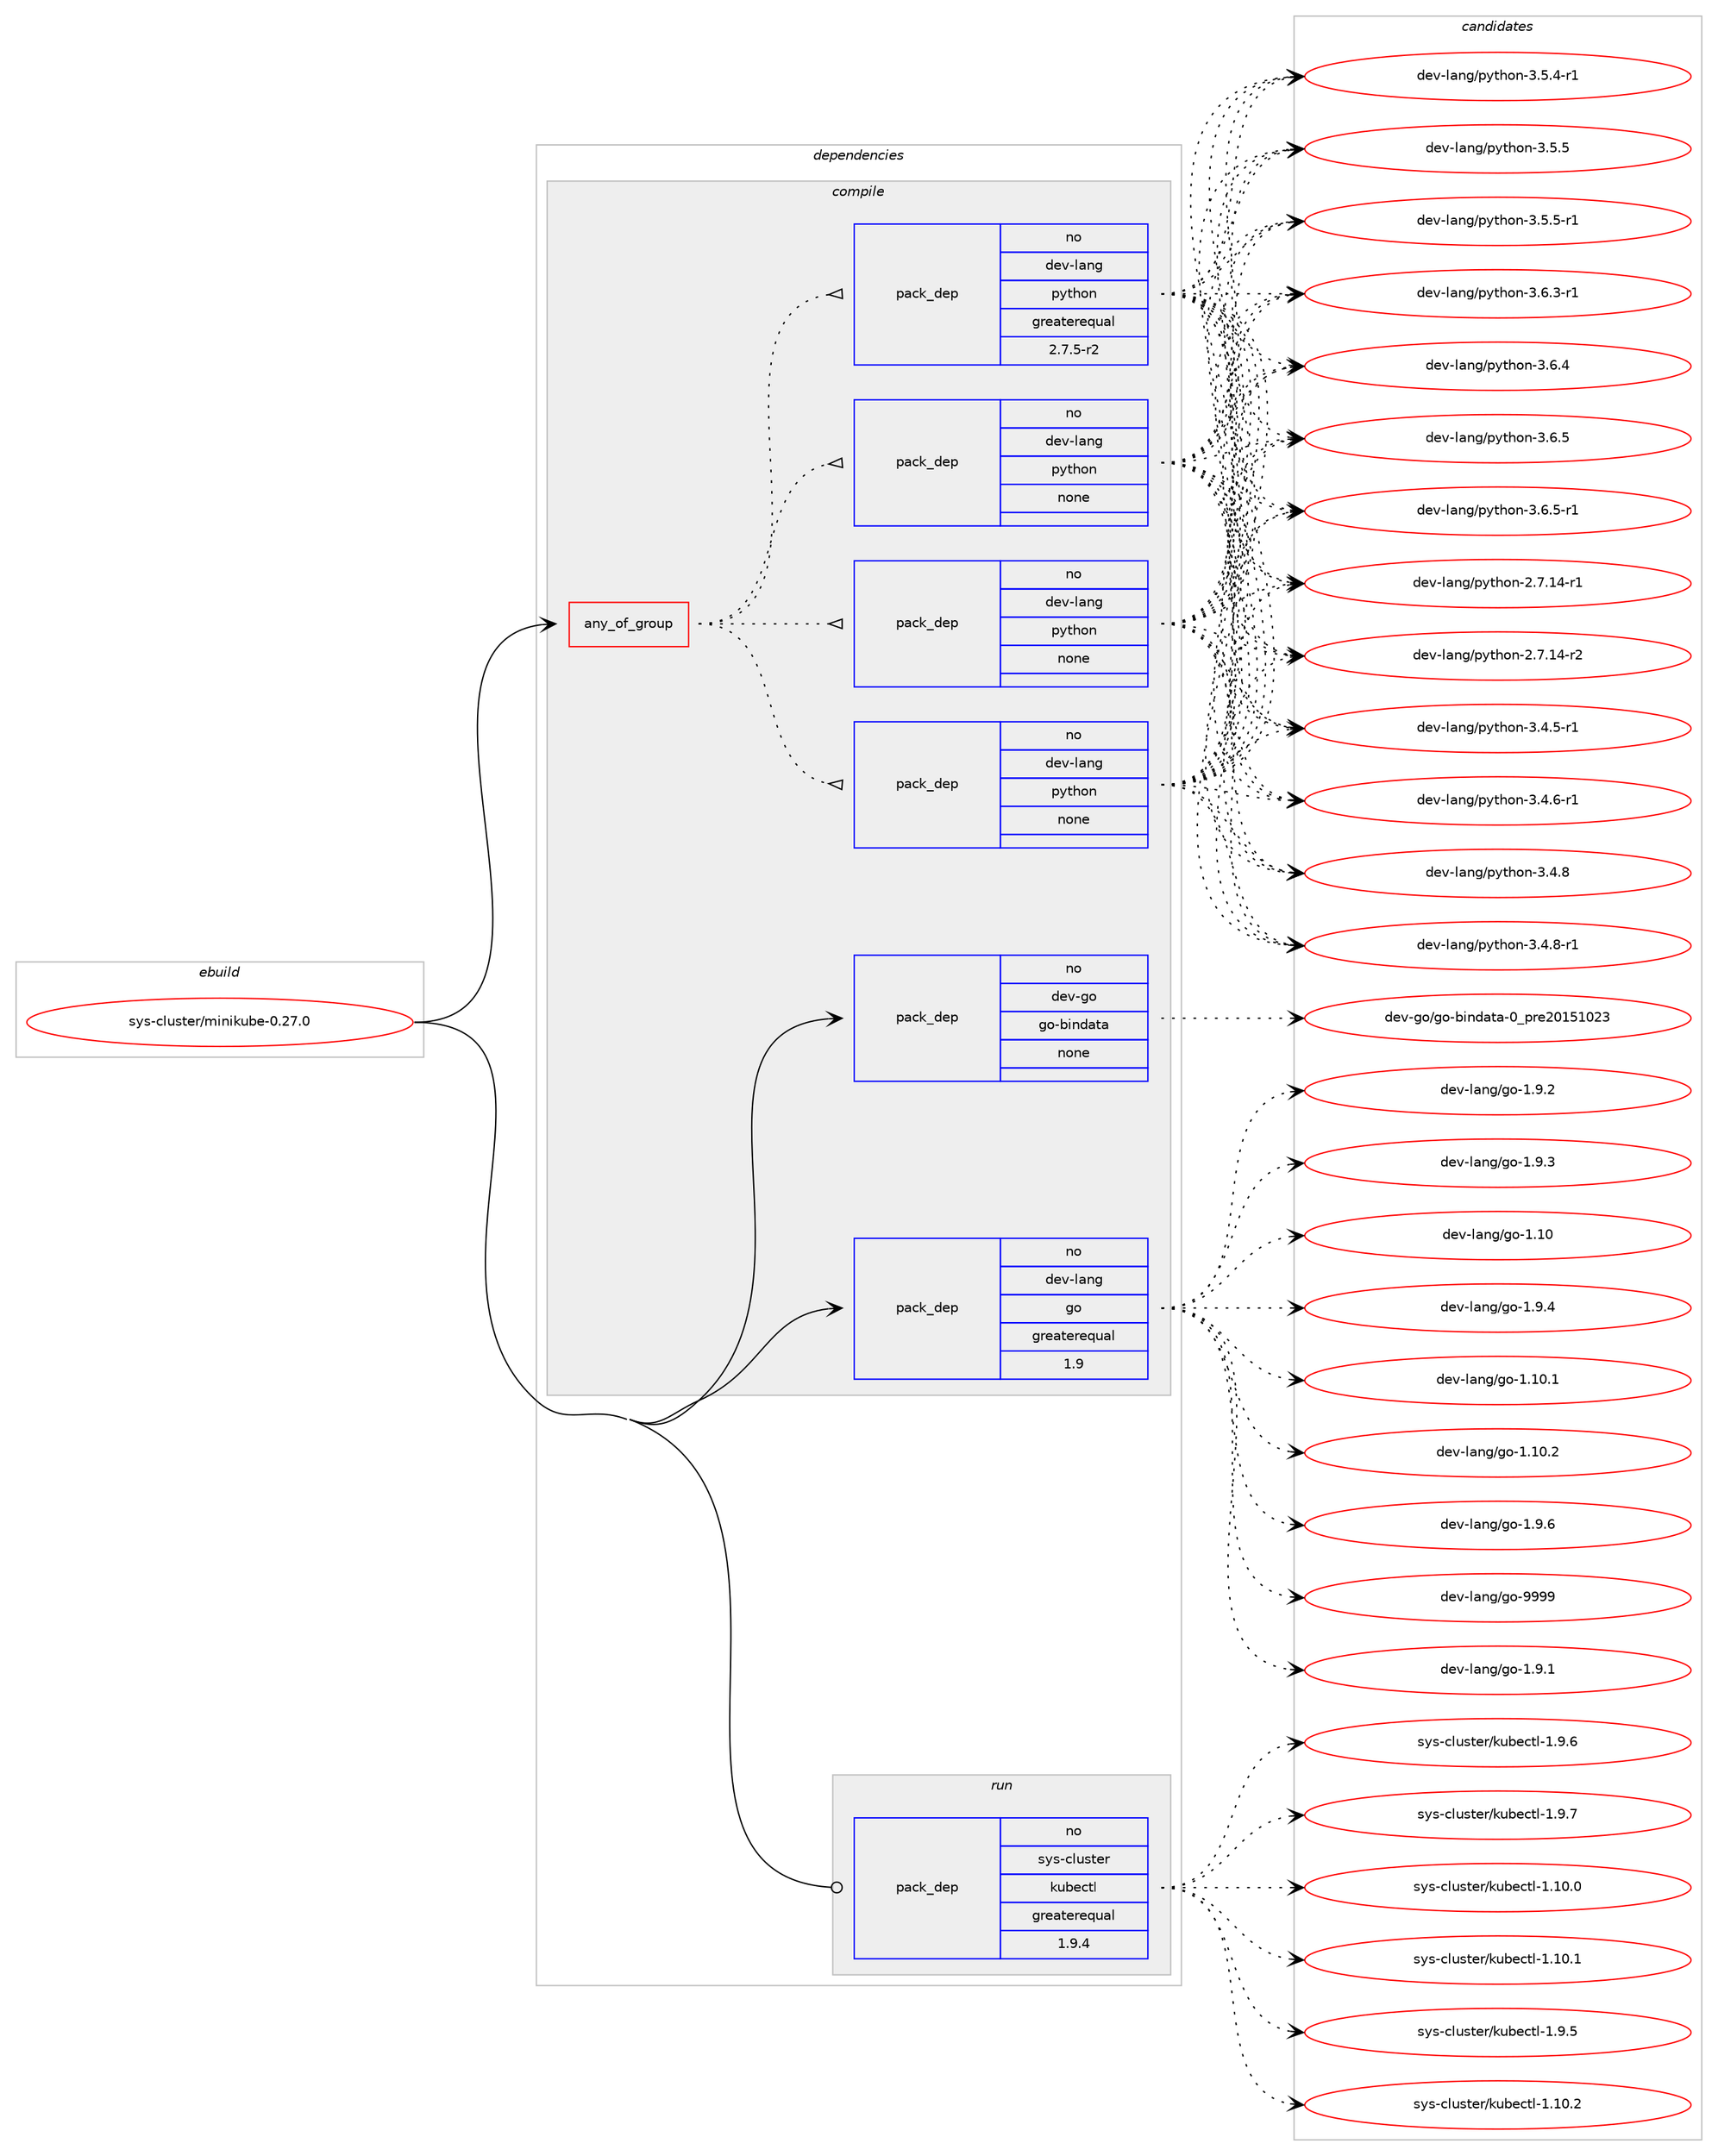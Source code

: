 digraph prolog {

# *************
# Graph options
# *************

newrank=true;
concentrate=true;
compound=true;
graph [rankdir=LR,fontname=Helvetica,fontsize=10,ranksep=1.5];#, ranksep=2.5, nodesep=0.2];
edge  [arrowhead=vee];
node  [fontname=Helvetica,fontsize=10];

# **********
# The ebuild
# **********

subgraph cluster_leftcol {
color=gray;
rank=same;
label=<<i>ebuild</i>>;
id [label="sys-cluster/minikube-0.27.0", color=red, width=4, href="../sys-cluster/minikube-0.27.0.svg"];
}

# ****************
# The dependencies
# ****************

subgraph cluster_midcol {
color=gray;
label=<<i>dependencies</i>>;
subgraph cluster_compile {
fillcolor="#eeeeee";
style=filled;
label=<<i>compile</i>>;
subgraph any53 {
dependency8108 [label=<<TABLE BORDER="0" CELLBORDER="1" CELLSPACING="0" CELLPADDING="4"><TR><TD CELLPADDING="10">any_of_group</TD></TR></TABLE>>, shape=none, color=red];subgraph pack6979 {
dependency8109 [label=<<TABLE BORDER="0" CELLBORDER="1" CELLSPACING="0" CELLPADDING="4" WIDTH="220"><TR><TD ROWSPAN="6" CELLPADDING="30">pack_dep</TD></TR><TR><TD WIDTH="110">no</TD></TR><TR><TD>dev-lang</TD></TR><TR><TD>python</TD></TR><TR><TD>none</TD></TR><TR><TD></TD></TR></TABLE>>, shape=none, color=blue];
}
dependency8108:e -> dependency8109:w [weight=20,style="dotted",arrowhead="oinv"];
subgraph pack6980 {
dependency8110 [label=<<TABLE BORDER="0" CELLBORDER="1" CELLSPACING="0" CELLPADDING="4" WIDTH="220"><TR><TD ROWSPAN="6" CELLPADDING="30">pack_dep</TD></TR><TR><TD WIDTH="110">no</TD></TR><TR><TD>dev-lang</TD></TR><TR><TD>python</TD></TR><TR><TD>none</TD></TR><TR><TD></TD></TR></TABLE>>, shape=none, color=blue];
}
dependency8108:e -> dependency8110:w [weight=20,style="dotted",arrowhead="oinv"];
subgraph pack6981 {
dependency8111 [label=<<TABLE BORDER="0" CELLBORDER="1" CELLSPACING="0" CELLPADDING="4" WIDTH="220"><TR><TD ROWSPAN="6" CELLPADDING="30">pack_dep</TD></TR><TR><TD WIDTH="110">no</TD></TR><TR><TD>dev-lang</TD></TR><TR><TD>python</TD></TR><TR><TD>none</TD></TR><TR><TD></TD></TR></TABLE>>, shape=none, color=blue];
}
dependency8108:e -> dependency8111:w [weight=20,style="dotted",arrowhead="oinv"];
subgraph pack6982 {
dependency8112 [label=<<TABLE BORDER="0" CELLBORDER="1" CELLSPACING="0" CELLPADDING="4" WIDTH="220"><TR><TD ROWSPAN="6" CELLPADDING="30">pack_dep</TD></TR><TR><TD WIDTH="110">no</TD></TR><TR><TD>dev-lang</TD></TR><TR><TD>python</TD></TR><TR><TD>greaterequal</TD></TR><TR><TD>2.7.5-r2</TD></TR></TABLE>>, shape=none, color=blue];
}
dependency8108:e -> dependency8112:w [weight=20,style="dotted",arrowhead="oinv"];
}
id:e -> dependency8108:w [weight=20,style="solid",arrowhead="vee"];
subgraph pack6983 {
dependency8113 [label=<<TABLE BORDER="0" CELLBORDER="1" CELLSPACING="0" CELLPADDING="4" WIDTH="220"><TR><TD ROWSPAN="6" CELLPADDING="30">pack_dep</TD></TR><TR><TD WIDTH="110">no</TD></TR><TR><TD>dev-go</TD></TR><TR><TD>go-bindata</TD></TR><TR><TD>none</TD></TR><TR><TD></TD></TR></TABLE>>, shape=none, color=blue];
}
id:e -> dependency8113:w [weight=20,style="solid",arrowhead="vee"];
subgraph pack6984 {
dependency8114 [label=<<TABLE BORDER="0" CELLBORDER="1" CELLSPACING="0" CELLPADDING="4" WIDTH="220"><TR><TD ROWSPAN="6" CELLPADDING="30">pack_dep</TD></TR><TR><TD WIDTH="110">no</TD></TR><TR><TD>dev-lang</TD></TR><TR><TD>go</TD></TR><TR><TD>greaterequal</TD></TR><TR><TD>1.9</TD></TR></TABLE>>, shape=none, color=blue];
}
id:e -> dependency8114:w [weight=20,style="solid",arrowhead="vee"];
}
subgraph cluster_compileandrun {
fillcolor="#eeeeee";
style=filled;
label=<<i>compile and run</i>>;
}
subgraph cluster_run {
fillcolor="#eeeeee";
style=filled;
label=<<i>run</i>>;
subgraph pack6985 {
dependency8115 [label=<<TABLE BORDER="0" CELLBORDER="1" CELLSPACING="0" CELLPADDING="4" WIDTH="220"><TR><TD ROWSPAN="6" CELLPADDING="30">pack_dep</TD></TR><TR><TD WIDTH="110">no</TD></TR><TR><TD>sys-cluster</TD></TR><TR><TD>kubectl</TD></TR><TR><TD>greaterequal</TD></TR><TR><TD>1.9.4</TD></TR></TABLE>>, shape=none, color=blue];
}
id:e -> dependency8115:w [weight=20,style="solid",arrowhead="odot"];
}
}

# **************
# The candidates
# **************

subgraph cluster_choices {
rank=same;
color=gray;
label=<<i>candidates</i>>;

subgraph choice6979 {
color=black;
nodesep=1;
choice100101118451089711010347112121116104111110455046554649524511449 [label="dev-lang/python-2.7.14-r1", color=red, width=4,href="../dev-lang/python-2.7.14-r1.svg"];
choice100101118451089711010347112121116104111110455046554649524511450 [label="dev-lang/python-2.7.14-r2", color=red, width=4,href="../dev-lang/python-2.7.14-r2.svg"];
choice1001011184510897110103471121211161041111104551465246534511449 [label="dev-lang/python-3.4.5-r1", color=red, width=4,href="../dev-lang/python-3.4.5-r1.svg"];
choice1001011184510897110103471121211161041111104551465246544511449 [label="dev-lang/python-3.4.6-r1", color=red, width=4,href="../dev-lang/python-3.4.6-r1.svg"];
choice100101118451089711010347112121116104111110455146524656 [label="dev-lang/python-3.4.8", color=red, width=4,href="../dev-lang/python-3.4.8.svg"];
choice1001011184510897110103471121211161041111104551465246564511449 [label="dev-lang/python-3.4.8-r1", color=red, width=4,href="../dev-lang/python-3.4.8-r1.svg"];
choice1001011184510897110103471121211161041111104551465346524511449 [label="dev-lang/python-3.5.4-r1", color=red, width=4,href="../dev-lang/python-3.5.4-r1.svg"];
choice100101118451089711010347112121116104111110455146534653 [label="dev-lang/python-3.5.5", color=red, width=4,href="../dev-lang/python-3.5.5.svg"];
choice1001011184510897110103471121211161041111104551465346534511449 [label="dev-lang/python-3.5.5-r1", color=red, width=4,href="../dev-lang/python-3.5.5-r1.svg"];
choice1001011184510897110103471121211161041111104551465446514511449 [label="dev-lang/python-3.6.3-r1", color=red, width=4,href="../dev-lang/python-3.6.3-r1.svg"];
choice100101118451089711010347112121116104111110455146544652 [label="dev-lang/python-3.6.4", color=red, width=4,href="../dev-lang/python-3.6.4.svg"];
choice100101118451089711010347112121116104111110455146544653 [label="dev-lang/python-3.6.5", color=red, width=4,href="../dev-lang/python-3.6.5.svg"];
choice1001011184510897110103471121211161041111104551465446534511449 [label="dev-lang/python-3.6.5-r1", color=red, width=4,href="../dev-lang/python-3.6.5-r1.svg"];
dependency8109:e -> choice100101118451089711010347112121116104111110455046554649524511449:w [style=dotted,weight="100"];
dependency8109:e -> choice100101118451089711010347112121116104111110455046554649524511450:w [style=dotted,weight="100"];
dependency8109:e -> choice1001011184510897110103471121211161041111104551465246534511449:w [style=dotted,weight="100"];
dependency8109:e -> choice1001011184510897110103471121211161041111104551465246544511449:w [style=dotted,weight="100"];
dependency8109:e -> choice100101118451089711010347112121116104111110455146524656:w [style=dotted,weight="100"];
dependency8109:e -> choice1001011184510897110103471121211161041111104551465246564511449:w [style=dotted,weight="100"];
dependency8109:e -> choice1001011184510897110103471121211161041111104551465346524511449:w [style=dotted,weight="100"];
dependency8109:e -> choice100101118451089711010347112121116104111110455146534653:w [style=dotted,weight="100"];
dependency8109:e -> choice1001011184510897110103471121211161041111104551465346534511449:w [style=dotted,weight="100"];
dependency8109:e -> choice1001011184510897110103471121211161041111104551465446514511449:w [style=dotted,weight="100"];
dependency8109:e -> choice100101118451089711010347112121116104111110455146544652:w [style=dotted,weight="100"];
dependency8109:e -> choice100101118451089711010347112121116104111110455146544653:w [style=dotted,weight="100"];
dependency8109:e -> choice1001011184510897110103471121211161041111104551465446534511449:w [style=dotted,weight="100"];
}
subgraph choice6980 {
color=black;
nodesep=1;
choice100101118451089711010347112121116104111110455046554649524511449 [label="dev-lang/python-2.7.14-r1", color=red, width=4,href="../dev-lang/python-2.7.14-r1.svg"];
choice100101118451089711010347112121116104111110455046554649524511450 [label="dev-lang/python-2.7.14-r2", color=red, width=4,href="../dev-lang/python-2.7.14-r2.svg"];
choice1001011184510897110103471121211161041111104551465246534511449 [label="dev-lang/python-3.4.5-r1", color=red, width=4,href="../dev-lang/python-3.4.5-r1.svg"];
choice1001011184510897110103471121211161041111104551465246544511449 [label="dev-lang/python-3.4.6-r1", color=red, width=4,href="../dev-lang/python-3.4.6-r1.svg"];
choice100101118451089711010347112121116104111110455146524656 [label="dev-lang/python-3.4.8", color=red, width=4,href="../dev-lang/python-3.4.8.svg"];
choice1001011184510897110103471121211161041111104551465246564511449 [label="dev-lang/python-3.4.8-r1", color=red, width=4,href="../dev-lang/python-3.4.8-r1.svg"];
choice1001011184510897110103471121211161041111104551465346524511449 [label="dev-lang/python-3.5.4-r1", color=red, width=4,href="../dev-lang/python-3.5.4-r1.svg"];
choice100101118451089711010347112121116104111110455146534653 [label="dev-lang/python-3.5.5", color=red, width=4,href="../dev-lang/python-3.5.5.svg"];
choice1001011184510897110103471121211161041111104551465346534511449 [label="dev-lang/python-3.5.5-r1", color=red, width=4,href="../dev-lang/python-3.5.5-r1.svg"];
choice1001011184510897110103471121211161041111104551465446514511449 [label="dev-lang/python-3.6.3-r1", color=red, width=4,href="../dev-lang/python-3.6.3-r1.svg"];
choice100101118451089711010347112121116104111110455146544652 [label="dev-lang/python-3.6.4", color=red, width=4,href="../dev-lang/python-3.6.4.svg"];
choice100101118451089711010347112121116104111110455146544653 [label="dev-lang/python-3.6.5", color=red, width=4,href="../dev-lang/python-3.6.5.svg"];
choice1001011184510897110103471121211161041111104551465446534511449 [label="dev-lang/python-3.6.5-r1", color=red, width=4,href="../dev-lang/python-3.6.5-r1.svg"];
dependency8110:e -> choice100101118451089711010347112121116104111110455046554649524511449:w [style=dotted,weight="100"];
dependency8110:e -> choice100101118451089711010347112121116104111110455046554649524511450:w [style=dotted,weight="100"];
dependency8110:e -> choice1001011184510897110103471121211161041111104551465246534511449:w [style=dotted,weight="100"];
dependency8110:e -> choice1001011184510897110103471121211161041111104551465246544511449:w [style=dotted,weight="100"];
dependency8110:e -> choice100101118451089711010347112121116104111110455146524656:w [style=dotted,weight="100"];
dependency8110:e -> choice1001011184510897110103471121211161041111104551465246564511449:w [style=dotted,weight="100"];
dependency8110:e -> choice1001011184510897110103471121211161041111104551465346524511449:w [style=dotted,weight="100"];
dependency8110:e -> choice100101118451089711010347112121116104111110455146534653:w [style=dotted,weight="100"];
dependency8110:e -> choice1001011184510897110103471121211161041111104551465346534511449:w [style=dotted,weight="100"];
dependency8110:e -> choice1001011184510897110103471121211161041111104551465446514511449:w [style=dotted,weight="100"];
dependency8110:e -> choice100101118451089711010347112121116104111110455146544652:w [style=dotted,weight="100"];
dependency8110:e -> choice100101118451089711010347112121116104111110455146544653:w [style=dotted,weight="100"];
dependency8110:e -> choice1001011184510897110103471121211161041111104551465446534511449:w [style=dotted,weight="100"];
}
subgraph choice6981 {
color=black;
nodesep=1;
choice100101118451089711010347112121116104111110455046554649524511449 [label="dev-lang/python-2.7.14-r1", color=red, width=4,href="../dev-lang/python-2.7.14-r1.svg"];
choice100101118451089711010347112121116104111110455046554649524511450 [label="dev-lang/python-2.7.14-r2", color=red, width=4,href="../dev-lang/python-2.7.14-r2.svg"];
choice1001011184510897110103471121211161041111104551465246534511449 [label="dev-lang/python-3.4.5-r1", color=red, width=4,href="../dev-lang/python-3.4.5-r1.svg"];
choice1001011184510897110103471121211161041111104551465246544511449 [label="dev-lang/python-3.4.6-r1", color=red, width=4,href="../dev-lang/python-3.4.6-r1.svg"];
choice100101118451089711010347112121116104111110455146524656 [label="dev-lang/python-3.4.8", color=red, width=4,href="../dev-lang/python-3.4.8.svg"];
choice1001011184510897110103471121211161041111104551465246564511449 [label="dev-lang/python-3.4.8-r1", color=red, width=4,href="../dev-lang/python-3.4.8-r1.svg"];
choice1001011184510897110103471121211161041111104551465346524511449 [label="dev-lang/python-3.5.4-r1", color=red, width=4,href="../dev-lang/python-3.5.4-r1.svg"];
choice100101118451089711010347112121116104111110455146534653 [label="dev-lang/python-3.5.5", color=red, width=4,href="../dev-lang/python-3.5.5.svg"];
choice1001011184510897110103471121211161041111104551465346534511449 [label="dev-lang/python-3.5.5-r1", color=red, width=4,href="../dev-lang/python-3.5.5-r1.svg"];
choice1001011184510897110103471121211161041111104551465446514511449 [label="dev-lang/python-3.6.3-r1", color=red, width=4,href="../dev-lang/python-3.6.3-r1.svg"];
choice100101118451089711010347112121116104111110455146544652 [label="dev-lang/python-3.6.4", color=red, width=4,href="../dev-lang/python-3.6.4.svg"];
choice100101118451089711010347112121116104111110455146544653 [label="dev-lang/python-3.6.5", color=red, width=4,href="../dev-lang/python-3.6.5.svg"];
choice1001011184510897110103471121211161041111104551465446534511449 [label="dev-lang/python-3.6.5-r1", color=red, width=4,href="../dev-lang/python-3.6.5-r1.svg"];
dependency8111:e -> choice100101118451089711010347112121116104111110455046554649524511449:w [style=dotted,weight="100"];
dependency8111:e -> choice100101118451089711010347112121116104111110455046554649524511450:w [style=dotted,weight="100"];
dependency8111:e -> choice1001011184510897110103471121211161041111104551465246534511449:w [style=dotted,weight="100"];
dependency8111:e -> choice1001011184510897110103471121211161041111104551465246544511449:w [style=dotted,weight="100"];
dependency8111:e -> choice100101118451089711010347112121116104111110455146524656:w [style=dotted,weight="100"];
dependency8111:e -> choice1001011184510897110103471121211161041111104551465246564511449:w [style=dotted,weight="100"];
dependency8111:e -> choice1001011184510897110103471121211161041111104551465346524511449:w [style=dotted,weight="100"];
dependency8111:e -> choice100101118451089711010347112121116104111110455146534653:w [style=dotted,weight="100"];
dependency8111:e -> choice1001011184510897110103471121211161041111104551465346534511449:w [style=dotted,weight="100"];
dependency8111:e -> choice1001011184510897110103471121211161041111104551465446514511449:w [style=dotted,weight="100"];
dependency8111:e -> choice100101118451089711010347112121116104111110455146544652:w [style=dotted,weight="100"];
dependency8111:e -> choice100101118451089711010347112121116104111110455146544653:w [style=dotted,weight="100"];
dependency8111:e -> choice1001011184510897110103471121211161041111104551465446534511449:w [style=dotted,weight="100"];
}
subgraph choice6982 {
color=black;
nodesep=1;
choice100101118451089711010347112121116104111110455046554649524511449 [label="dev-lang/python-2.7.14-r1", color=red, width=4,href="../dev-lang/python-2.7.14-r1.svg"];
choice100101118451089711010347112121116104111110455046554649524511450 [label="dev-lang/python-2.7.14-r2", color=red, width=4,href="../dev-lang/python-2.7.14-r2.svg"];
choice1001011184510897110103471121211161041111104551465246534511449 [label="dev-lang/python-3.4.5-r1", color=red, width=4,href="../dev-lang/python-3.4.5-r1.svg"];
choice1001011184510897110103471121211161041111104551465246544511449 [label="dev-lang/python-3.4.6-r1", color=red, width=4,href="../dev-lang/python-3.4.6-r1.svg"];
choice100101118451089711010347112121116104111110455146524656 [label="dev-lang/python-3.4.8", color=red, width=4,href="../dev-lang/python-3.4.8.svg"];
choice1001011184510897110103471121211161041111104551465246564511449 [label="dev-lang/python-3.4.8-r1", color=red, width=4,href="../dev-lang/python-3.4.8-r1.svg"];
choice1001011184510897110103471121211161041111104551465346524511449 [label="dev-lang/python-3.5.4-r1", color=red, width=4,href="../dev-lang/python-3.5.4-r1.svg"];
choice100101118451089711010347112121116104111110455146534653 [label="dev-lang/python-3.5.5", color=red, width=4,href="../dev-lang/python-3.5.5.svg"];
choice1001011184510897110103471121211161041111104551465346534511449 [label="dev-lang/python-3.5.5-r1", color=red, width=4,href="../dev-lang/python-3.5.5-r1.svg"];
choice1001011184510897110103471121211161041111104551465446514511449 [label="dev-lang/python-3.6.3-r1", color=red, width=4,href="../dev-lang/python-3.6.3-r1.svg"];
choice100101118451089711010347112121116104111110455146544652 [label="dev-lang/python-3.6.4", color=red, width=4,href="../dev-lang/python-3.6.4.svg"];
choice100101118451089711010347112121116104111110455146544653 [label="dev-lang/python-3.6.5", color=red, width=4,href="../dev-lang/python-3.6.5.svg"];
choice1001011184510897110103471121211161041111104551465446534511449 [label="dev-lang/python-3.6.5-r1", color=red, width=4,href="../dev-lang/python-3.6.5-r1.svg"];
dependency8112:e -> choice100101118451089711010347112121116104111110455046554649524511449:w [style=dotted,weight="100"];
dependency8112:e -> choice100101118451089711010347112121116104111110455046554649524511450:w [style=dotted,weight="100"];
dependency8112:e -> choice1001011184510897110103471121211161041111104551465246534511449:w [style=dotted,weight="100"];
dependency8112:e -> choice1001011184510897110103471121211161041111104551465246544511449:w [style=dotted,weight="100"];
dependency8112:e -> choice100101118451089711010347112121116104111110455146524656:w [style=dotted,weight="100"];
dependency8112:e -> choice1001011184510897110103471121211161041111104551465246564511449:w [style=dotted,weight="100"];
dependency8112:e -> choice1001011184510897110103471121211161041111104551465346524511449:w [style=dotted,weight="100"];
dependency8112:e -> choice100101118451089711010347112121116104111110455146534653:w [style=dotted,weight="100"];
dependency8112:e -> choice1001011184510897110103471121211161041111104551465346534511449:w [style=dotted,weight="100"];
dependency8112:e -> choice1001011184510897110103471121211161041111104551465446514511449:w [style=dotted,weight="100"];
dependency8112:e -> choice100101118451089711010347112121116104111110455146544652:w [style=dotted,weight="100"];
dependency8112:e -> choice100101118451089711010347112121116104111110455146544653:w [style=dotted,weight="100"];
dependency8112:e -> choice1001011184510897110103471121211161041111104551465446534511449:w [style=dotted,weight="100"];
}
subgraph choice6983 {
color=black;
nodesep=1;
choice1001011184510311147103111459810511010097116974548951121141015048495349485051 [label="dev-go/go-bindata-0_pre20151023", color=red, width=4,href="../dev-go/go-bindata-0_pre20151023.svg"];
dependency8113:e -> choice1001011184510311147103111459810511010097116974548951121141015048495349485051:w [style=dotted,weight="100"];
}
subgraph choice6984 {
color=black;
nodesep=1;
choice100101118451089711010347103111454946574649 [label="dev-lang/go-1.9.1", color=red, width=4,href="../dev-lang/go-1.9.1.svg"];
choice100101118451089711010347103111454946574650 [label="dev-lang/go-1.9.2", color=red, width=4,href="../dev-lang/go-1.9.2.svg"];
choice100101118451089711010347103111454946574651 [label="dev-lang/go-1.9.3", color=red, width=4,href="../dev-lang/go-1.9.3.svg"];
choice1001011184510897110103471031114549464948 [label="dev-lang/go-1.10", color=red, width=4,href="../dev-lang/go-1.10.svg"];
choice100101118451089711010347103111454946574652 [label="dev-lang/go-1.9.4", color=red, width=4,href="../dev-lang/go-1.9.4.svg"];
choice10010111845108971101034710311145494649484649 [label="dev-lang/go-1.10.1", color=red, width=4,href="../dev-lang/go-1.10.1.svg"];
choice10010111845108971101034710311145494649484650 [label="dev-lang/go-1.10.2", color=red, width=4,href="../dev-lang/go-1.10.2.svg"];
choice100101118451089711010347103111454946574654 [label="dev-lang/go-1.9.6", color=red, width=4,href="../dev-lang/go-1.9.6.svg"];
choice1001011184510897110103471031114557575757 [label="dev-lang/go-9999", color=red, width=4,href="../dev-lang/go-9999.svg"];
dependency8114:e -> choice100101118451089711010347103111454946574649:w [style=dotted,weight="100"];
dependency8114:e -> choice100101118451089711010347103111454946574650:w [style=dotted,weight="100"];
dependency8114:e -> choice100101118451089711010347103111454946574651:w [style=dotted,weight="100"];
dependency8114:e -> choice1001011184510897110103471031114549464948:w [style=dotted,weight="100"];
dependency8114:e -> choice100101118451089711010347103111454946574652:w [style=dotted,weight="100"];
dependency8114:e -> choice10010111845108971101034710311145494649484649:w [style=dotted,weight="100"];
dependency8114:e -> choice10010111845108971101034710311145494649484650:w [style=dotted,weight="100"];
dependency8114:e -> choice100101118451089711010347103111454946574654:w [style=dotted,weight="100"];
dependency8114:e -> choice1001011184510897110103471031114557575757:w [style=dotted,weight="100"];
}
subgraph choice6985 {
color=black;
nodesep=1;
choice115121115459910811711511610111447107117981019911610845494649484648 [label="sys-cluster/kubectl-1.10.0", color=red, width=4,href="../sys-cluster/kubectl-1.10.0.svg"];
choice115121115459910811711511610111447107117981019911610845494649484649 [label="sys-cluster/kubectl-1.10.1", color=red, width=4,href="../sys-cluster/kubectl-1.10.1.svg"];
choice1151211154599108117115116101114471071179810199116108454946574653 [label="sys-cluster/kubectl-1.9.5", color=red, width=4,href="../sys-cluster/kubectl-1.9.5.svg"];
choice115121115459910811711511610111447107117981019911610845494649484650 [label="sys-cluster/kubectl-1.10.2", color=red, width=4,href="../sys-cluster/kubectl-1.10.2.svg"];
choice1151211154599108117115116101114471071179810199116108454946574654 [label="sys-cluster/kubectl-1.9.6", color=red, width=4,href="../sys-cluster/kubectl-1.9.6.svg"];
choice1151211154599108117115116101114471071179810199116108454946574655 [label="sys-cluster/kubectl-1.9.7", color=red, width=4,href="../sys-cluster/kubectl-1.9.7.svg"];
dependency8115:e -> choice115121115459910811711511610111447107117981019911610845494649484648:w [style=dotted,weight="100"];
dependency8115:e -> choice115121115459910811711511610111447107117981019911610845494649484649:w [style=dotted,weight="100"];
dependency8115:e -> choice1151211154599108117115116101114471071179810199116108454946574653:w [style=dotted,weight="100"];
dependency8115:e -> choice115121115459910811711511610111447107117981019911610845494649484650:w [style=dotted,weight="100"];
dependency8115:e -> choice1151211154599108117115116101114471071179810199116108454946574654:w [style=dotted,weight="100"];
dependency8115:e -> choice1151211154599108117115116101114471071179810199116108454946574655:w [style=dotted,weight="100"];
}
}

}
